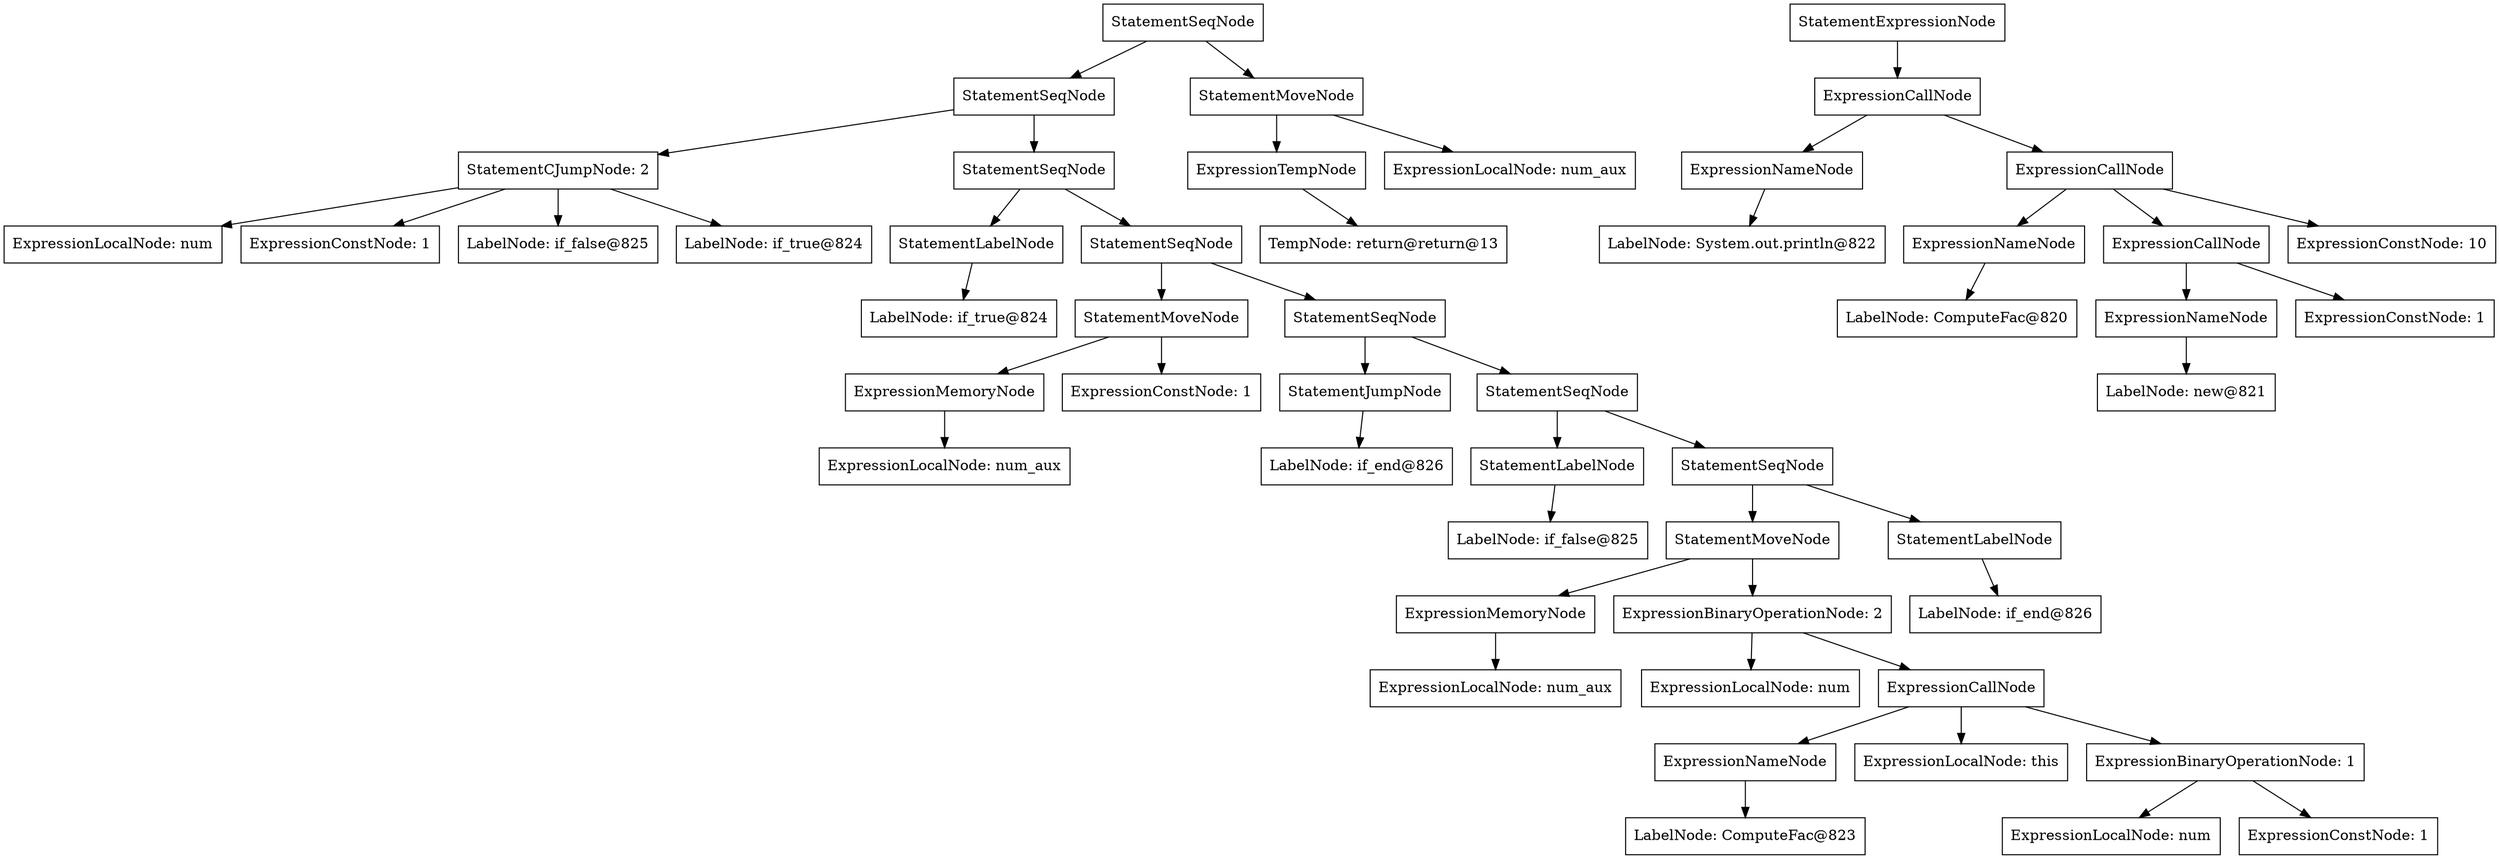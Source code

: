 digraph Factorial {
"0x6030000d3a80" [label="StatementSeqNode" shape=box]
"0x6030000d3900" [label="StatementSeqNode" shape=box]
"0x6040000b4ad0" [label="StatementCJumpNode: 2" shape=box]
"0x6040000b4750" [label="ExpressionLocalNode: num" shape=box]
"0x6040000b4ad0" -> "0x6040000b4750"
"0x602000055af0" [label="ExpressionConstNode: 1" shape=box]
"0x6040000b4ad0" -> "0x602000055af0"
"0x6040000b4990" [label="LabelNode: if_false@825" shape=box]
"0x6040000b4ad0" -> "0x6040000b4990"
"0x6040000b4950" [label="LabelNode: if_true@824" shape=box]
"0x6040000b4ad0" -> "0x6040000b4950"
"0x6030000d3900" -> "0x6040000b4ad0"
"0x6030000d3930" [label="StatementSeqNode" shape=box]
"0x602000055d30" [label="StatementLabelNode" shape=box]
"0x6040000b4a10" [label="LabelNode: if_true@824" shape=box]
"0x602000055d30" -> "0x6040000b4a10"
"0x6030000d3930" -> "0x602000055d30"
"0x6030000d3960" [label="StatementSeqNode" shape=box]
"0x6030000d37e0" [label="StatementMoveNode" shape=box]
"0x602000055b70" [label="ExpressionMemoryNode" shape=box]
"0x6040000b4790" [label="ExpressionLocalNode: num_aux" shape=box]
"0x602000055b70" -> "0x6040000b4790"
"0x6030000d37e0" -> "0x602000055b70"
"0x602000055b30" [label="ExpressionConstNode: 1" shape=box]
"0x6030000d37e0" -> "0x602000055b30"
"0x6030000d3960" -> "0x6030000d37e0"
"0x6030000d3990" [label="StatementSeqNode" shape=box]
"0x602000055d90" [label="StatementJumpNode" shape=box]
"0x6040000b49d0" [label="LabelNode: if_end@826" shape=box]
"0x602000055d90" -> "0x6040000b49d0"
"0x6030000d3990" -> "0x602000055d90"
"0x6030000d39c0" [label="StatementSeqNode" shape=box]
"0x602000055d50" [label="StatementLabelNode" shape=box]
"0x6040000b4a50" [label="LabelNode: if_false@825" shape=box]
"0x602000055d50" -> "0x6040000b4a50"
"0x6030000d39c0" -> "0x602000055d50"
"0x6030000d39f0" [label="StatementSeqNode" shape=box]
"0x6030000d38d0" [label="StatementMoveNode" shape=box]
"0x602000055cf0" [label="ExpressionMemoryNode" shape=box]
"0x6040000b4910" [label="ExpressionLocalNode: num_aux" shape=box]
"0x602000055cf0" -> "0x6040000b4910"
"0x6030000d38d0" -> "0x602000055cf0"
"0x6030000d38a0" [label="ExpressionBinaryOperationNode: 2" shape=box]
"0x6040000b47d0" [label="ExpressionLocalNode: num" shape=box]
"0x6030000d38a0" -> "0x6040000b47d0"
"0x6040000b4850" [label="ExpressionCallNode" shape=box]
"0x602000055bd0" [label="ExpressionNameNode" shape=box]
"0x6040000b4810" [label="LabelNode: ComputeFac@823" shape=box]
"0x602000055bd0" -> "0x6040000b4810"
"0x6040000b4850" -> "0x602000055bd0"
"0x6040000b4890" [label="ExpressionLocalNode: this" shape=box]
"0x6040000b4850" -> "0x6040000b4890"
"0x6030000d3840" [label="ExpressionBinaryOperationNode: 1" shape=box]
"0x6040000b48d0" [label="ExpressionLocalNode: num" shape=box]
"0x6030000d3840" -> "0x6040000b48d0"
"0x602000055c70" [label="ExpressionConstNode: 1" shape=box]
"0x6030000d3840" -> "0x602000055c70"
"0x6040000b4850" -> "0x6030000d3840"
"0x6030000d38a0" -> "0x6040000b4850"
"0x6030000d38d0" -> "0x6030000d38a0"
"0x6030000d39f0" -> "0x6030000d38d0"
"0x602000055d70" [label="StatementLabelNode" shape=box]
"0x6040000b4a90" [label="LabelNode: if_end@826" shape=box]
"0x602000055d70" -> "0x6040000b4a90"
"0x6030000d39f0" -> "0x602000055d70"
"0x6030000d39c0" -> "0x6030000d39f0"
"0x6030000d3990" -> "0x6030000d39c0"
"0x6030000d3960" -> "0x6030000d3990"
"0x6030000d3930" -> "0x6030000d3960"
"0x6030000d3900" -> "0x6030000d3930"
"0x6030000d3a80" -> "0x6030000d3900"
"0x6030000d3a50" [label="StatementMoveNode" shape=box]
"0x602000055df0" [label="ExpressionTempNode" shape=box]
"0x6040000b4b50" [label="TempNode: return@return@13" shape=box]
"0x602000055df0" -> "0x6040000b4b50"
"0x6030000d3a50" -> "0x602000055df0"
"0x6040000b4b10" [label="ExpressionLocalNode: num_aux" shape=box]
"0x6030000d3a50" -> "0x6040000b4b10"
"0x6030000d3a80" -> "0x6030000d3a50"
"0x602000055a70" [label="StatementExpressionNode" shape=box]
"0x6040000b4710" [label="ExpressionCallNode" shape=box]
"0x602000055a30" [label="ExpressionNameNode" shape=box]
"0x6040000b4690" [label="LabelNode: System.out.println@822" shape=box]
"0x602000055a30" -> "0x6040000b4690"
"0x6040000b4710" -> "0x602000055a30"
"0x6040000b45d0" [label="ExpressionCallNode" shape=box]
"0x6020000558f0" [label="ExpressionNameNode" shape=box]
"0x6040000b4590" [label="LabelNode: ComputeFac@820" shape=box]
"0x6020000558f0" -> "0x6040000b4590"
"0x6040000b45d0" -> "0x6020000558f0"
"0x6040000b4650" [label="ExpressionCallNode" shape=box]
"0x602000055910" [label="ExpressionNameNode" shape=box]
"0x6040000b4610" [label="LabelNode: new@821" shape=box]
"0x602000055910" -> "0x6040000b4610"
"0x6040000b4650" -> "0x602000055910"
"0x602000055930" [label="ExpressionConstNode: 1" shape=box]
"0x6040000b4650" -> "0x602000055930"
"0x6040000b45d0" -> "0x6040000b4650"
"0x6020000559d0" [label="ExpressionConstNode: 10" shape=box]
"0x6040000b45d0" -> "0x6020000559d0"
"0x6040000b4710" -> "0x6040000b45d0"
"0x602000055a70" -> "0x6040000b4710"
}
